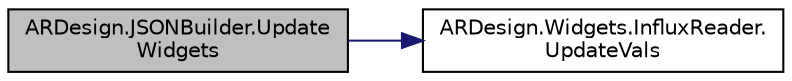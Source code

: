 digraph "ARDesign.JSONBuilder.UpdateWidgets"
{
 // LATEX_PDF_SIZE
  edge [fontname="Helvetica",fontsize="10",labelfontname="Helvetica",labelfontsize="10"];
  node [fontname="Helvetica",fontsize="10",shape=record];
  rankdir="LR";
  Node10 [label="ARDesign.JSONBuilder.Update\lWidgets",height=0.2,width=0.4,color="black", fillcolor="grey75", style="filled", fontcolor="black",tooltip="Updates all widgets that are set to update"];
  Node10 -> Node11 [color="midnightblue",fontsize="10",style="solid",fontname="Helvetica"];
  Node11 [label="ARDesign.Widgets.InfluxReader.\lUpdateVals",height=0.2,width=0.4,color="black", fillcolor="white", style="filled",URL="$class_a_r_design_1_1_widgets_1_1_influx_reader.html#a51bfeeaf13b6920ddb074276bc543ee1",tooltip="Update the values in the widget, by querying the database."];
}
